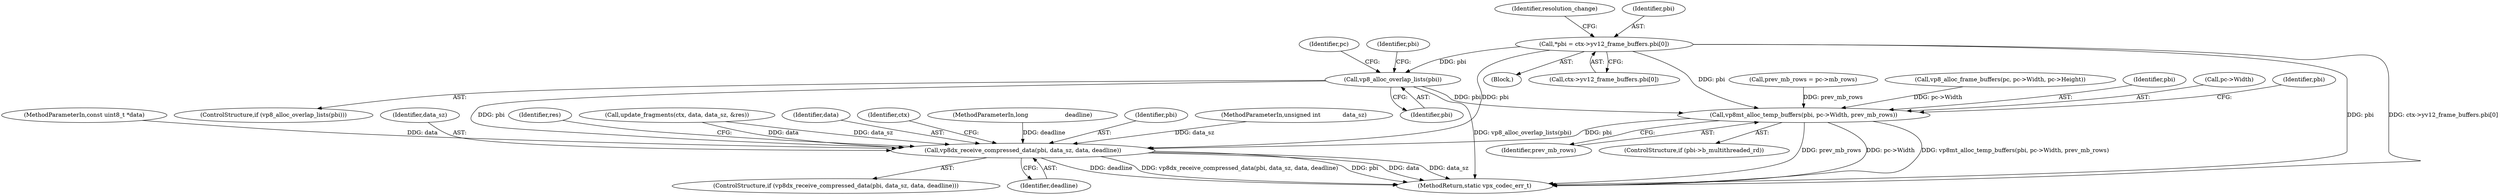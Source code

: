 digraph "0_Android_063be1485e0099bc81ace3a08b0ec9186dcad693@array" {
"1000396" [label="(Call,*pbi = ctx->yv12_frame_buffers.pbi[0])"];
"1000663" [label="(Call,vp8_alloc_overlap_lists(pbi))"];
"1000676" [label="(Call,vp8mt_alloc_temp_buffers(pbi, pc->Width, prev_mb_rows))"];
"1000713" [label="(Call,vp8dx_receive_compressed_data(pbi, data_sz, data, deadline))"];
"1000150" [label="(Call,update_fragments(ctx, data, data_sz, &res))"];
"1000678" [label="(Call,pc->Width)"];
"1000681" [label="(Identifier,prev_mb_rows)"];
"1000686" [label="(Identifier,pbi)"];
"1000716" [label="(Identifier,data)"];
"1000394" [label="(Block,)"];
"1000672" [label="(ControlStructure,if (pbi->b_multithreaded_rd))"];
"1000732" [label="(Identifier,ctx)"];
"1000664" [label="(Identifier,pbi)"];
"1000662" [label="(ControlStructure,if (vp8_alloc_overlap_lists(pbi)))"];
"1000676" [label="(Call,vp8mt_alloc_temp_buffers(pbi, pc->Width, prev_mb_rows))"];
"1000118" [label="(MethodParameterIn,long                    deadline)"];
"1000396" [label="(Call,*pbi = ctx->yv12_frame_buffers.pbi[0])"];
"1000406" [label="(Identifier,resolution_change)"];
"1000712" [label="(ControlStructure,if (vp8dx_receive_compressed_data(pbi, data_sz, data, deadline)))"];
"1000714" [label="(Identifier,pbi)"];
"1000717" [label="(Identifier,deadline)"];
"1000713" [label="(Call,vp8dx_receive_compressed_data(pbi, data_sz, data, deadline))"];
"1000441" [label="(Call,prev_mb_rows = pc->mb_rows)"];
"1000674" [label="(Identifier,pbi)"];
"1000531" [label="(Call,vp8_alloc_frame_buffers(pc, pc->Width, pc->Height))"];
"1000115" [label="(MethodParameterIn,const uint8_t *data)"];
"1000663" [label="(Call,vp8_alloc_overlap_lists(pbi))"];
"1000397" [label="(Identifier,pbi)"];
"1000116" [label="(MethodParameterIn,unsigned int            data_sz)"];
"1000398" [label="(Call,ctx->yv12_frame_buffers.pbi[0])"];
"1000720" [label="(Identifier,res)"];
"1000668" [label="(Identifier,pc)"];
"1000738" [label="(MethodReturn,static vpx_codec_err_t)"];
"1000677" [label="(Identifier,pbi)"];
"1000715" [label="(Identifier,data_sz)"];
"1000396" -> "1000394"  [label="AST: "];
"1000396" -> "1000398"  [label="CFG: "];
"1000397" -> "1000396"  [label="AST: "];
"1000398" -> "1000396"  [label="AST: "];
"1000406" -> "1000396"  [label="CFG: "];
"1000396" -> "1000738"  [label="DDG: pbi"];
"1000396" -> "1000738"  [label="DDG: ctx->yv12_frame_buffers.pbi[0]"];
"1000396" -> "1000663"  [label="DDG: pbi"];
"1000396" -> "1000676"  [label="DDG: pbi"];
"1000396" -> "1000713"  [label="DDG: pbi"];
"1000663" -> "1000662"  [label="AST: "];
"1000663" -> "1000664"  [label="CFG: "];
"1000664" -> "1000663"  [label="AST: "];
"1000668" -> "1000663"  [label="CFG: "];
"1000674" -> "1000663"  [label="CFG: "];
"1000663" -> "1000738"  [label="DDG: vp8_alloc_overlap_lists(pbi)"];
"1000663" -> "1000676"  [label="DDG: pbi"];
"1000663" -> "1000713"  [label="DDG: pbi"];
"1000676" -> "1000672"  [label="AST: "];
"1000676" -> "1000681"  [label="CFG: "];
"1000677" -> "1000676"  [label="AST: "];
"1000678" -> "1000676"  [label="AST: "];
"1000681" -> "1000676"  [label="AST: "];
"1000686" -> "1000676"  [label="CFG: "];
"1000676" -> "1000738"  [label="DDG: prev_mb_rows"];
"1000676" -> "1000738"  [label="DDG: pc->Width"];
"1000676" -> "1000738"  [label="DDG: vp8mt_alloc_temp_buffers(pbi, pc->Width, prev_mb_rows)"];
"1000531" -> "1000676"  [label="DDG: pc->Width"];
"1000441" -> "1000676"  [label="DDG: prev_mb_rows"];
"1000676" -> "1000713"  [label="DDG: pbi"];
"1000713" -> "1000712"  [label="AST: "];
"1000713" -> "1000717"  [label="CFG: "];
"1000714" -> "1000713"  [label="AST: "];
"1000715" -> "1000713"  [label="AST: "];
"1000716" -> "1000713"  [label="AST: "];
"1000717" -> "1000713"  [label="AST: "];
"1000720" -> "1000713"  [label="CFG: "];
"1000732" -> "1000713"  [label="CFG: "];
"1000713" -> "1000738"  [label="DDG: pbi"];
"1000713" -> "1000738"  [label="DDG: data"];
"1000713" -> "1000738"  [label="DDG: data_sz"];
"1000713" -> "1000738"  [label="DDG: deadline"];
"1000713" -> "1000738"  [label="DDG: vp8dx_receive_compressed_data(pbi, data_sz, data, deadline)"];
"1000150" -> "1000713"  [label="DDG: data_sz"];
"1000150" -> "1000713"  [label="DDG: data"];
"1000116" -> "1000713"  [label="DDG: data_sz"];
"1000115" -> "1000713"  [label="DDG: data"];
"1000118" -> "1000713"  [label="DDG: deadline"];
}
